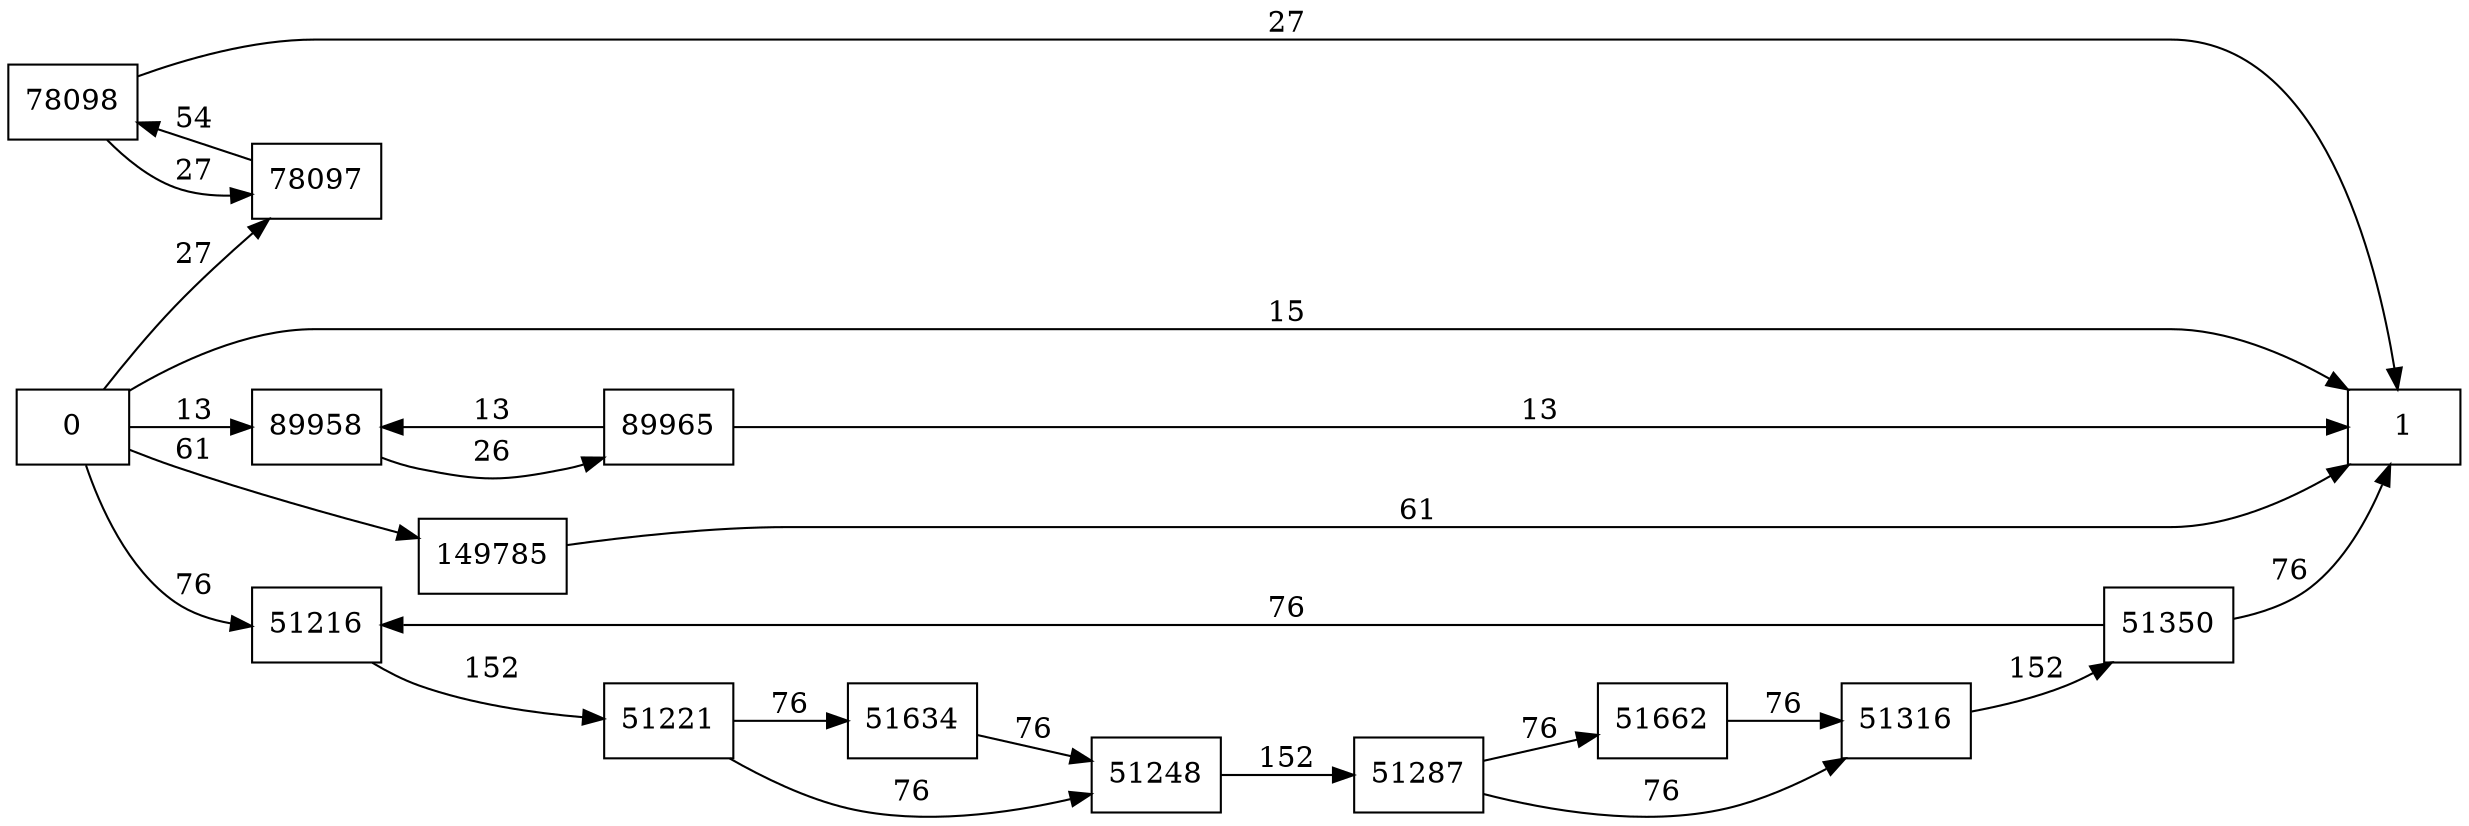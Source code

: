digraph {
	graph [rankdir=LR]
	node [shape=rectangle]
	51216 -> 51221 [label=152]
	51221 -> 51248 [label=76]
	51221 -> 51634 [label=76]
	51248 -> 51287 [label=152]
	51287 -> 51316 [label=76]
	51287 -> 51662 [label=76]
	51316 -> 51350 [label=152]
	51350 -> 51216 [label=76]
	51350 -> 1 [label=76]
	51634 -> 51248 [label=76]
	51662 -> 51316 [label=76]
	78097 -> 78098 [label=54]
	78098 -> 78097 [label=27]
	78098 -> 1 [label=27]
	89958 -> 89965 [label=26]
	89965 -> 89958 [label=13]
	89965 -> 1 [label=13]
	149785 -> 1 [label=61]
	0 -> 1 [label=15]
	0 -> 51216 [label=76]
	0 -> 78097 [label=27]
	0 -> 89958 [label=13]
	0 -> 149785 [label=61]
}
